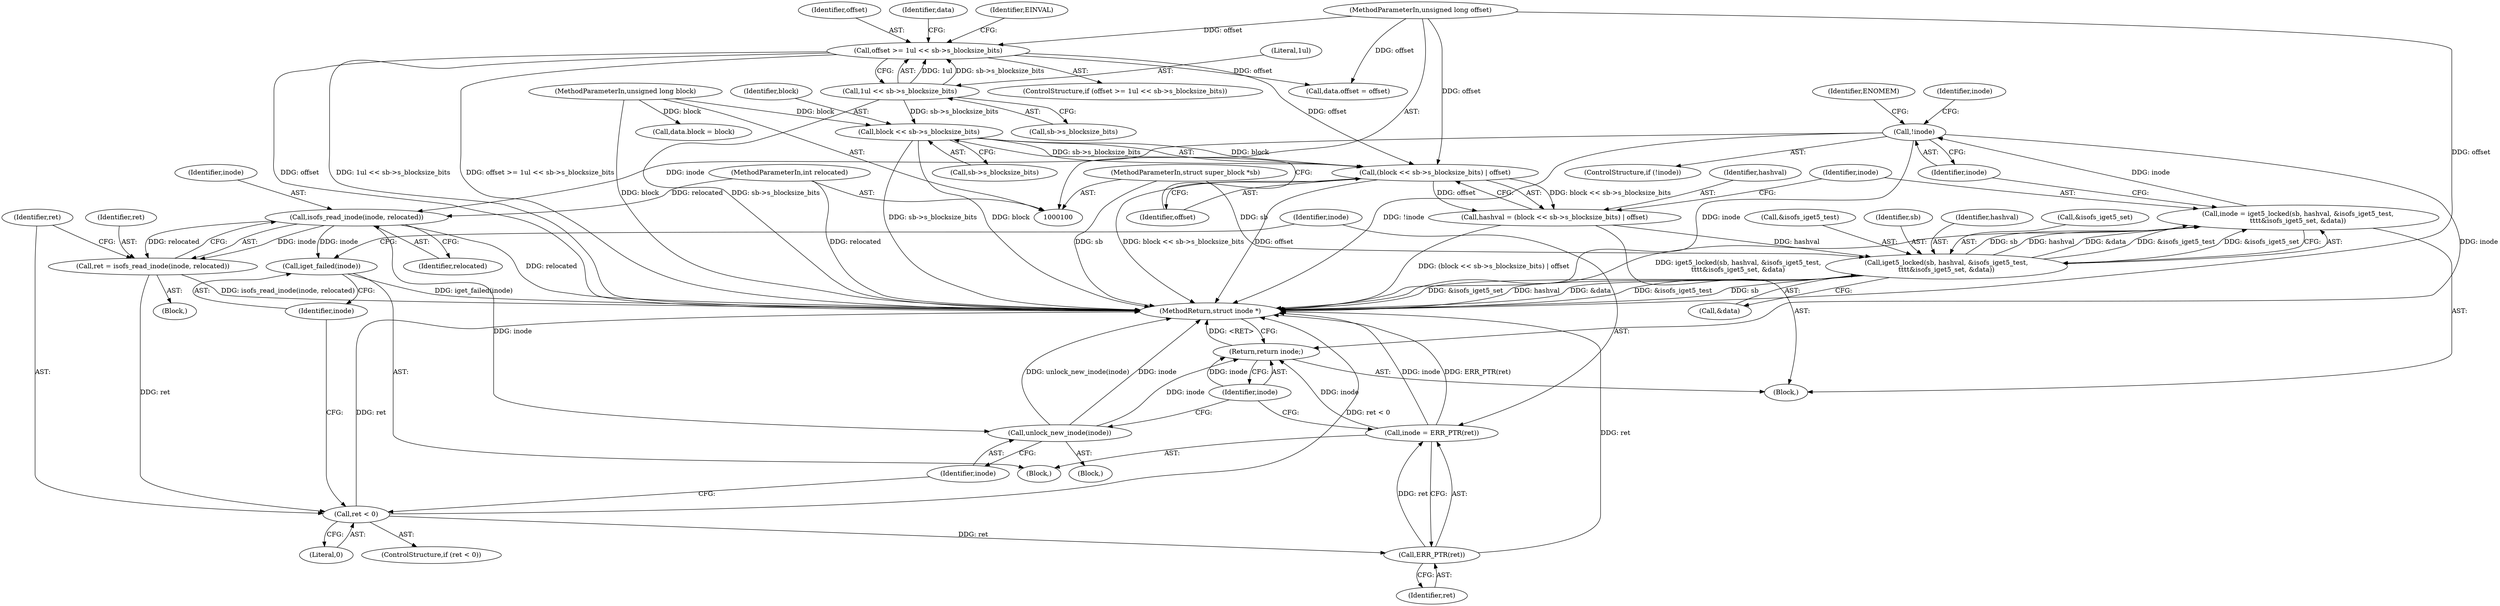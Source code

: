 digraph "0_linux_410dd3cf4c9b36f27ed4542ee18b1af5e68645a4@API" {
"1000168" [label="(Call,isofs_read_inode(inode, relocated))"];
"1000153" [label="(Call,!inode)"];
"1000141" [label="(Call,inode = iget5_locked(sb, hashval, &isofs_iget5_test,\n\t\t\t\t&isofs_iget5_set, &data))"];
"1000143" [label="(Call,iget5_locked(sb, hashval, &isofs_iget5_test,\n\t\t\t\t&isofs_iget5_set, &data))"];
"1000101" [label="(MethodParameterIn,struct super_block *sb)"];
"1000132" [label="(Call,hashval = (block << sb->s_blocksize_bits) | offset)"];
"1000134" [label="(Call,(block << sb->s_blocksize_bits) | offset)"];
"1000135" [label="(Call,block << sb->s_blocksize_bits)"];
"1000102" [label="(MethodParameterIn,unsigned long block)"];
"1000113" [label="(Call,1ul << sb->s_blocksize_bits)"];
"1000103" [label="(MethodParameterIn,unsigned long offset)"];
"1000111" [label="(Call,offset >= 1ul << sb->s_blocksize_bits)"];
"1000104" [label="(MethodParameterIn,int relocated)"];
"1000166" [label="(Call,ret = isofs_read_inode(inode, relocated))"];
"1000172" [label="(Call,ret < 0)"];
"1000180" [label="(Call,ERR_PTR(ret))"];
"1000178" [label="(Call,inode = ERR_PTR(ret))"];
"1000186" [label="(Return,return inode;)"];
"1000176" [label="(Call,iget_failed(inode))"];
"1000184" [label="(Call,unlock_new_inode(inode))"];
"1000170" [label="(Identifier,relocated)"];
"1000165" [label="(Block,)"];
"1000104" [label="(MethodParameterIn,int relocated)"];
"1000183" [label="(Block,)"];
"1000153" [label="(Call,!inode)"];
"1000141" [label="(Call,inode = iget5_locked(sb, hashval, &isofs_iget5_test,\n\t\t\t\t&isofs_iget5_set, &data))"];
"1000137" [label="(Call,sb->s_blocksize_bits)"];
"1000180" [label="(Call,ERR_PTR(ret))"];
"1000175" [label="(Block,)"];
"1000173" [label="(Identifier,ret)"];
"1000176" [label="(Call,iget_failed(inode))"];
"1000177" [label="(Identifier,inode)"];
"1000122" [label="(Call,data.block = block)"];
"1000146" [label="(Call,&isofs_iget5_test)"];
"1000127" [label="(Call,data.offset = offset)"];
"1000150" [label="(Call,&data)"];
"1000144" [label="(Identifier,sb)"];
"1000136" [label="(Identifier,block)"];
"1000114" [label="(Literal,1ul)"];
"1000112" [label="(Identifier,offset)"];
"1000145" [label="(Identifier,hashval)"];
"1000179" [label="(Identifier,inode)"];
"1000158" [label="(Identifier,ENOMEM)"];
"1000152" [label="(ControlStructure,if (!inode))"];
"1000154" [label="(Identifier,inode)"];
"1000181" [label="(Identifier,ret)"];
"1000167" [label="(Identifier,ret)"];
"1000188" [label="(MethodReturn,struct inode *)"];
"1000174" [label="(Literal,0)"];
"1000103" [label="(MethodParameterIn,unsigned long offset)"];
"1000110" [label="(ControlStructure,if (offset >= 1ul << sb->s_blocksize_bits))"];
"1000187" [label="(Identifier,inode)"];
"1000124" [label="(Identifier,data)"];
"1000162" [label="(Identifier,inode)"];
"1000148" [label="(Call,&isofs_iget5_set)"];
"1000184" [label="(Call,unlock_new_inode(inode))"];
"1000113" [label="(Call,1ul << sb->s_blocksize_bits)"];
"1000178" [label="(Call,inode = ERR_PTR(ret))"];
"1000142" [label="(Identifier,inode)"];
"1000185" [label="(Identifier,inode)"];
"1000169" [label="(Identifier,inode)"];
"1000140" [label="(Identifier,offset)"];
"1000134" [label="(Call,(block << sb->s_blocksize_bits) | offset)"];
"1000121" [label="(Identifier,EINVAL)"];
"1000115" [label="(Call,sb->s_blocksize_bits)"];
"1000132" [label="(Call,hashval = (block << sb->s_blocksize_bits) | offset)"];
"1000143" [label="(Call,iget5_locked(sb, hashval, &isofs_iget5_test,\n\t\t\t\t&isofs_iget5_set, &data))"];
"1000133" [label="(Identifier,hashval)"];
"1000102" [label="(MethodParameterIn,unsigned long block)"];
"1000171" [label="(ControlStructure,if (ret < 0))"];
"1000186" [label="(Return,return inode;)"];
"1000101" [label="(MethodParameterIn,struct super_block *sb)"];
"1000168" [label="(Call,isofs_read_inode(inode, relocated))"];
"1000111" [label="(Call,offset >= 1ul << sb->s_blocksize_bits)"];
"1000166" [label="(Call,ret = isofs_read_inode(inode, relocated))"];
"1000172" [label="(Call,ret < 0)"];
"1000105" [label="(Block,)"];
"1000135" [label="(Call,block << sb->s_blocksize_bits)"];
"1000168" -> "1000166"  [label="AST: "];
"1000168" -> "1000170"  [label="CFG: "];
"1000169" -> "1000168"  [label="AST: "];
"1000170" -> "1000168"  [label="AST: "];
"1000166" -> "1000168"  [label="CFG: "];
"1000168" -> "1000188"  [label="DDG: relocated"];
"1000168" -> "1000166"  [label="DDG: inode"];
"1000168" -> "1000166"  [label="DDG: relocated"];
"1000153" -> "1000168"  [label="DDG: inode"];
"1000104" -> "1000168"  [label="DDG: relocated"];
"1000168" -> "1000176"  [label="DDG: inode"];
"1000168" -> "1000184"  [label="DDG: inode"];
"1000153" -> "1000152"  [label="AST: "];
"1000153" -> "1000154"  [label="CFG: "];
"1000154" -> "1000153"  [label="AST: "];
"1000158" -> "1000153"  [label="CFG: "];
"1000162" -> "1000153"  [label="CFG: "];
"1000153" -> "1000188"  [label="DDG: inode"];
"1000153" -> "1000188"  [label="DDG: !inode"];
"1000141" -> "1000153"  [label="DDG: inode"];
"1000153" -> "1000186"  [label="DDG: inode"];
"1000141" -> "1000105"  [label="AST: "];
"1000141" -> "1000143"  [label="CFG: "];
"1000142" -> "1000141"  [label="AST: "];
"1000143" -> "1000141"  [label="AST: "];
"1000154" -> "1000141"  [label="CFG: "];
"1000141" -> "1000188"  [label="DDG: iget5_locked(sb, hashval, &isofs_iget5_test,\n\t\t\t\t&isofs_iget5_set, &data)"];
"1000143" -> "1000141"  [label="DDG: sb"];
"1000143" -> "1000141"  [label="DDG: hashval"];
"1000143" -> "1000141"  [label="DDG: &data"];
"1000143" -> "1000141"  [label="DDG: &isofs_iget5_test"];
"1000143" -> "1000141"  [label="DDG: &isofs_iget5_set"];
"1000143" -> "1000150"  [label="CFG: "];
"1000144" -> "1000143"  [label="AST: "];
"1000145" -> "1000143"  [label="AST: "];
"1000146" -> "1000143"  [label="AST: "];
"1000148" -> "1000143"  [label="AST: "];
"1000150" -> "1000143"  [label="AST: "];
"1000143" -> "1000188"  [label="DDG: &isofs_iget5_test"];
"1000143" -> "1000188"  [label="DDG: sb"];
"1000143" -> "1000188"  [label="DDG: &isofs_iget5_set"];
"1000143" -> "1000188"  [label="DDG: hashval"];
"1000143" -> "1000188"  [label="DDG: &data"];
"1000101" -> "1000143"  [label="DDG: sb"];
"1000132" -> "1000143"  [label="DDG: hashval"];
"1000101" -> "1000100"  [label="AST: "];
"1000101" -> "1000188"  [label="DDG: sb"];
"1000132" -> "1000105"  [label="AST: "];
"1000132" -> "1000134"  [label="CFG: "];
"1000133" -> "1000132"  [label="AST: "];
"1000134" -> "1000132"  [label="AST: "];
"1000142" -> "1000132"  [label="CFG: "];
"1000132" -> "1000188"  [label="DDG: (block << sb->s_blocksize_bits) | offset"];
"1000134" -> "1000132"  [label="DDG: block << sb->s_blocksize_bits"];
"1000134" -> "1000132"  [label="DDG: offset"];
"1000134" -> "1000140"  [label="CFG: "];
"1000135" -> "1000134"  [label="AST: "];
"1000140" -> "1000134"  [label="AST: "];
"1000134" -> "1000188"  [label="DDG: offset"];
"1000134" -> "1000188"  [label="DDG: block << sb->s_blocksize_bits"];
"1000135" -> "1000134"  [label="DDG: block"];
"1000135" -> "1000134"  [label="DDG: sb->s_blocksize_bits"];
"1000103" -> "1000134"  [label="DDG: offset"];
"1000111" -> "1000134"  [label="DDG: offset"];
"1000135" -> "1000137"  [label="CFG: "];
"1000136" -> "1000135"  [label="AST: "];
"1000137" -> "1000135"  [label="AST: "];
"1000140" -> "1000135"  [label="CFG: "];
"1000135" -> "1000188"  [label="DDG: sb->s_blocksize_bits"];
"1000135" -> "1000188"  [label="DDG: block"];
"1000102" -> "1000135"  [label="DDG: block"];
"1000113" -> "1000135"  [label="DDG: sb->s_blocksize_bits"];
"1000102" -> "1000100"  [label="AST: "];
"1000102" -> "1000188"  [label="DDG: block"];
"1000102" -> "1000122"  [label="DDG: block"];
"1000113" -> "1000111"  [label="AST: "];
"1000113" -> "1000115"  [label="CFG: "];
"1000114" -> "1000113"  [label="AST: "];
"1000115" -> "1000113"  [label="AST: "];
"1000111" -> "1000113"  [label="CFG: "];
"1000113" -> "1000188"  [label="DDG: sb->s_blocksize_bits"];
"1000113" -> "1000111"  [label="DDG: 1ul"];
"1000113" -> "1000111"  [label="DDG: sb->s_blocksize_bits"];
"1000103" -> "1000100"  [label="AST: "];
"1000103" -> "1000188"  [label="DDG: offset"];
"1000103" -> "1000111"  [label="DDG: offset"];
"1000103" -> "1000127"  [label="DDG: offset"];
"1000111" -> "1000110"  [label="AST: "];
"1000112" -> "1000111"  [label="AST: "];
"1000121" -> "1000111"  [label="CFG: "];
"1000124" -> "1000111"  [label="CFG: "];
"1000111" -> "1000188"  [label="DDG: offset"];
"1000111" -> "1000188"  [label="DDG: 1ul << sb->s_blocksize_bits"];
"1000111" -> "1000188"  [label="DDG: offset >= 1ul << sb->s_blocksize_bits"];
"1000111" -> "1000127"  [label="DDG: offset"];
"1000104" -> "1000100"  [label="AST: "];
"1000104" -> "1000188"  [label="DDG: relocated"];
"1000166" -> "1000165"  [label="AST: "];
"1000167" -> "1000166"  [label="AST: "];
"1000173" -> "1000166"  [label="CFG: "];
"1000166" -> "1000188"  [label="DDG: isofs_read_inode(inode, relocated)"];
"1000166" -> "1000172"  [label="DDG: ret"];
"1000172" -> "1000171"  [label="AST: "];
"1000172" -> "1000174"  [label="CFG: "];
"1000173" -> "1000172"  [label="AST: "];
"1000174" -> "1000172"  [label="AST: "];
"1000177" -> "1000172"  [label="CFG: "];
"1000185" -> "1000172"  [label="CFG: "];
"1000172" -> "1000188"  [label="DDG: ret < 0"];
"1000172" -> "1000188"  [label="DDG: ret"];
"1000172" -> "1000180"  [label="DDG: ret"];
"1000180" -> "1000178"  [label="AST: "];
"1000180" -> "1000181"  [label="CFG: "];
"1000181" -> "1000180"  [label="AST: "];
"1000178" -> "1000180"  [label="CFG: "];
"1000180" -> "1000188"  [label="DDG: ret"];
"1000180" -> "1000178"  [label="DDG: ret"];
"1000178" -> "1000175"  [label="AST: "];
"1000179" -> "1000178"  [label="AST: "];
"1000187" -> "1000178"  [label="CFG: "];
"1000178" -> "1000188"  [label="DDG: inode"];
"1000178" -> "1000188"  [label="DDG: ERR_PTR(ret)"];
"1000178" -> "1000186"  [label="DDG: inode"];
"1000186" -> "1000105"  [label="AST: "];
"1000186" -> "1000187"  [label="CFG: "];
"1000187" -> "1000186"  [label="AST: "];
"1000188" -> "1000186"  [label="CFG: "];
"1000186" -> "1000188"  [label="DDG: <RET>"];
"1000187" -> "1000186"  [label="DDG: inode"];
"1000184" -> "1000186"  [label="DDG: inode"];
"1000176" -> "1000175"  [label="AST: "];
"1000176" -> "1000177"  [label="CFG: "];
"1000177" -> "1000176"  [label="AST: "];
"1000179" -> "1000176"  [label="CFG: "];
"1000176" -> "1000188"  [label="DDG: iget_failed(inode)"];
"1000184" -> "1000183"  [label="AST: "];
"1000184" -> "1000185"  [label="CFG: "];
"1000185" -> "1000184"  [label="AST: "];
"1000187" -> "1000184"  [label="CFG: "];
"1000184" -> "1000188"  [label="DDG: inode"];
"1000184" -> "1000188"  [label="DDG: unlock_new_inode(inode)"];
}
